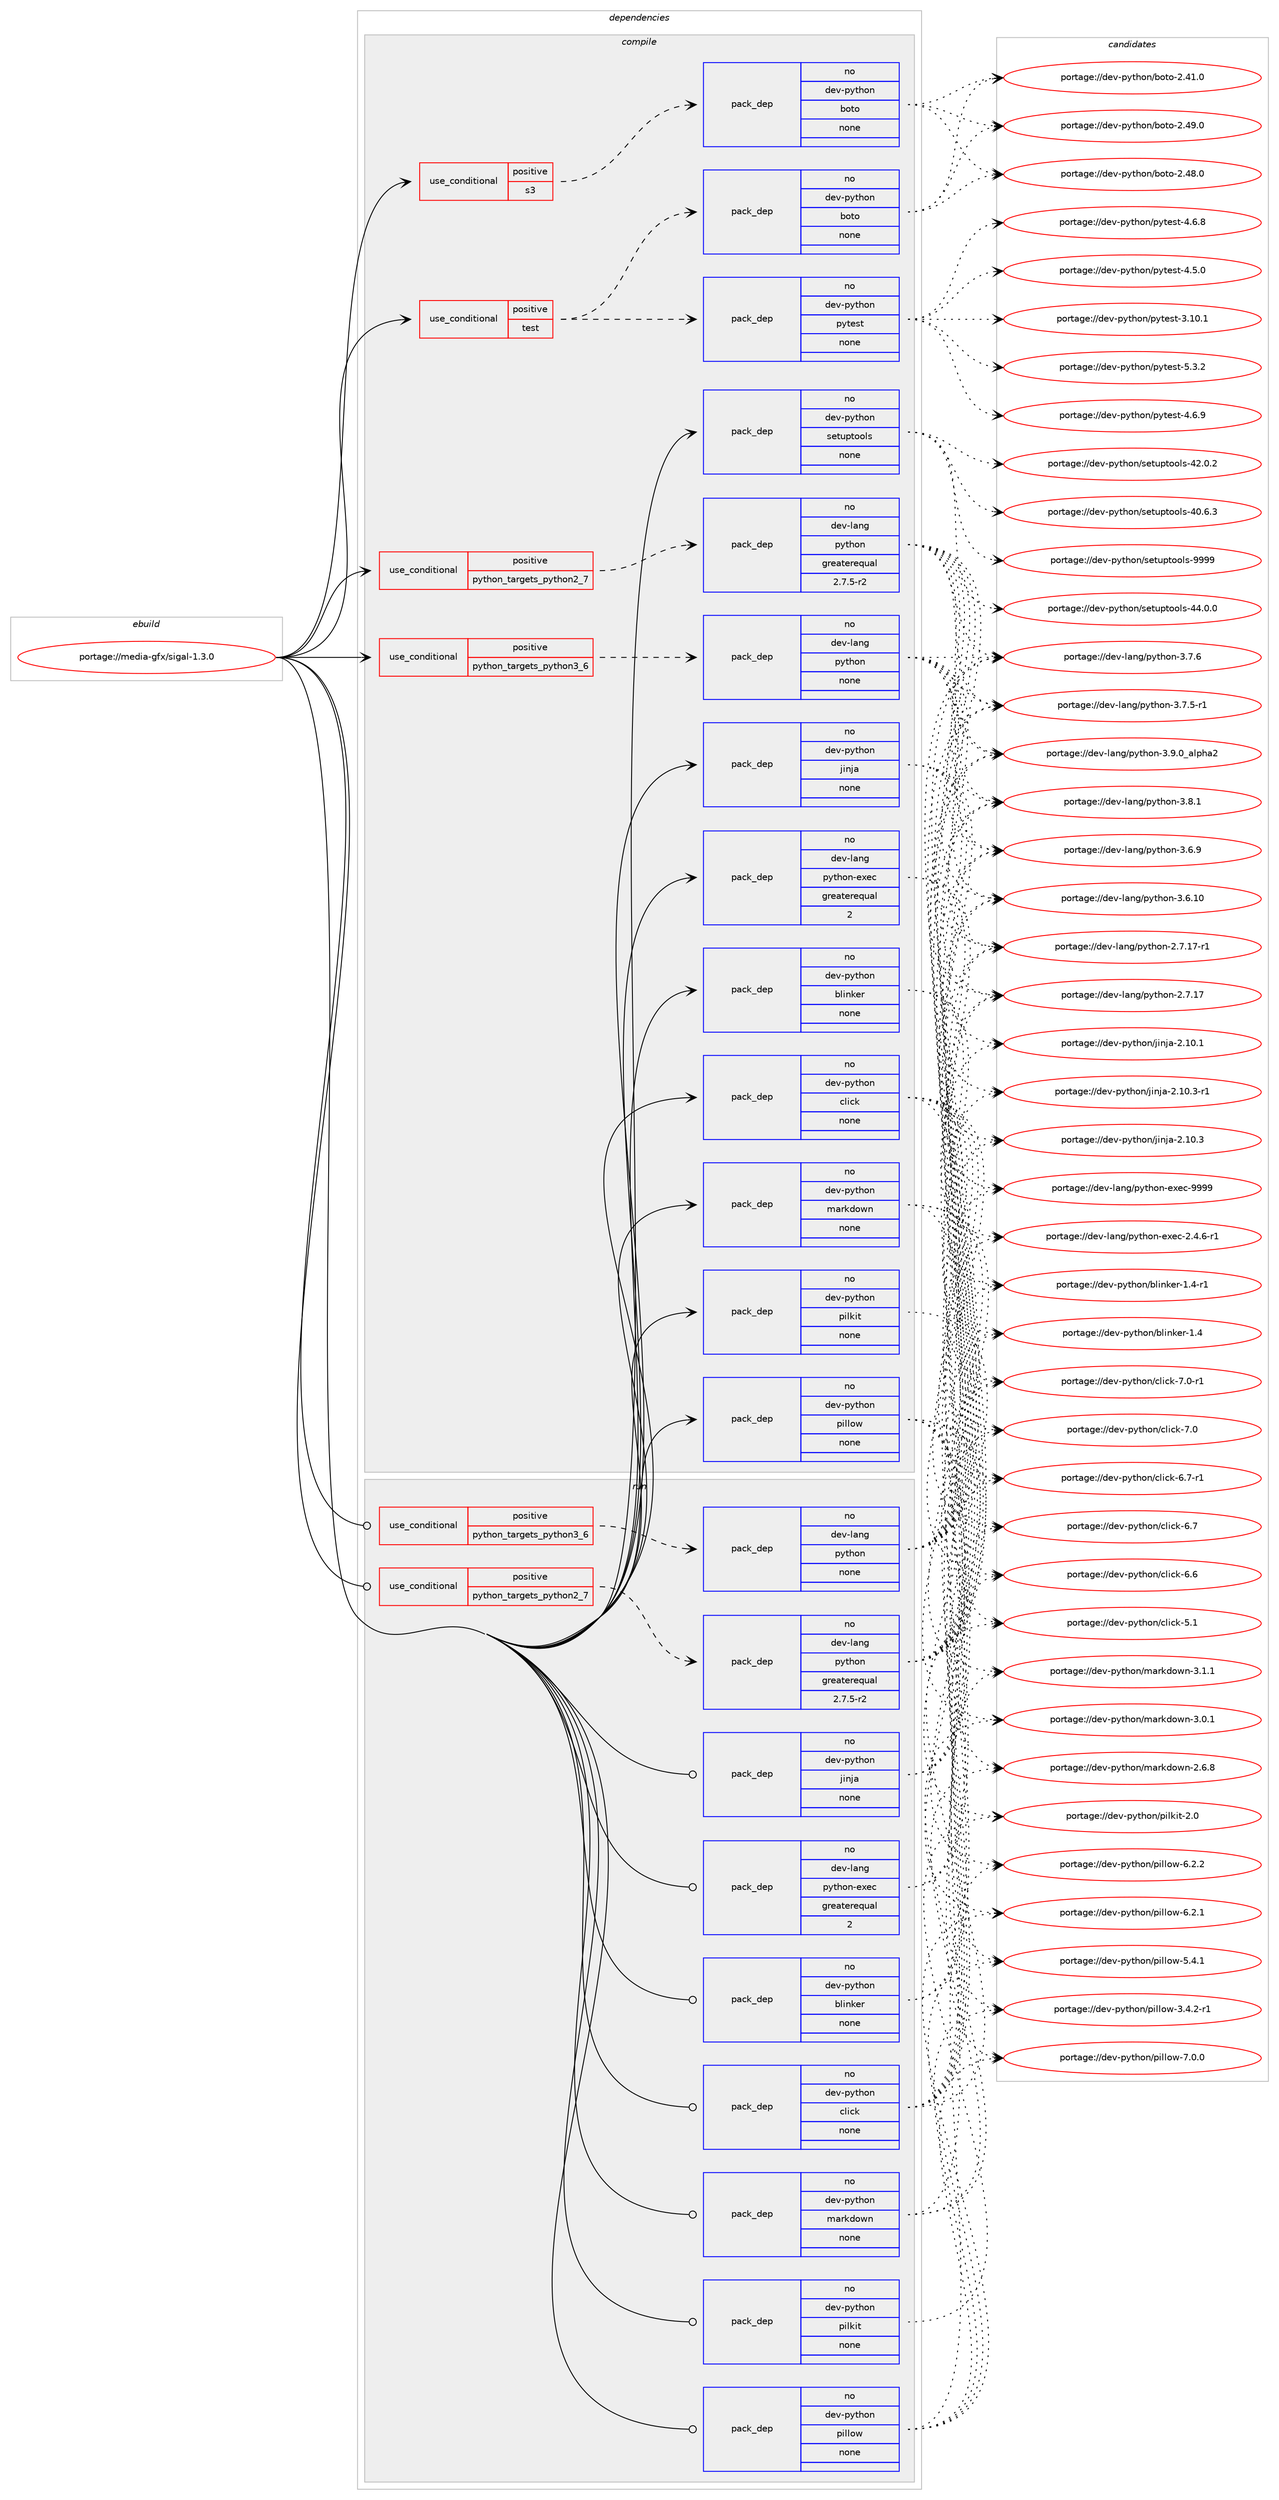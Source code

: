 digraph prolog {

# *************
# Graph options
# *************

newrank=true;
concentrate=true;
compound=true;
graph [rankdir=LR,fontname=Helvetica,fontsize=10,ranksep=1.5];#, ranksep=2.5, nodesep=0.2];
edge  [arrowhead=vee];
node  [fontname=Helvetica,fontsize=10];

# **********
# The ebuild
# **********

subgraph cluster_leftcol {
color=gray;
rank=same;
label=<<i>ebuild</i>>;
id [label="portage://media-gfx/sigal-1.3.0", color=red, width=4, href="../media-gfx/sigal-1.3.0.svg"];
}

# ****************
# The dependencies
# ****************

subgraph cluster_midcol {
color=gray;
label=<<i>dependencies</i>>;
subgraph cluster_compile {
fillcolor="#eeeeee";
style=filled;
label=<<i>compile</i>>;
subgraph cond49996 {
dependency217804 [label=<<TABLE BORDER="0" CELLBORDER="1" CELLSPACING="0" CELLPADDING="4"><TR><TD ROWSPAN="3" CELLPADDING="10">use_conditional</TD></TR><TR><TD>positive</TD></TR><TR><TD>python_targets_python2_7</TD></TR></TABLE>>, shape=none, color=red];
subgraph pack164433 {
dependency217805 [label=<<TABLE BORDER="0" CELLBORDER="1" CELLSPACING="0" CELLPADDING="4" WIDTH="220"><TR><TD ROWSPAN="6" CELLPADDING="30">pack_dep</TD></TR><TR><TD WIDTH="110">no</TD></TR><TR><TD>dev-lang</TD></TR><TR><TD>python</TD></TR><TR><TD>greaterequal</TD></TR><TR><TD>2.7.5-r2</TD></TR></TABLE>>, shape=none, color=blue];
}
dependency217804:e -> dependency217805:w [weight=20,style="dashed",arrowhead="vee"];
}
id:e -> dependency217804:w [weight=20,style="solid",arrowhead="vee"];
subgraph cond49997 {
dependency217806 [label=<<TABLE BORDER="0" CELLBORDER="1" CELLSPACING="0" CELLPADDING="4"><TR><TD ROWSPAN="3" CELLPADDING="10">use_conditional</TD></TR><TR><TD>positive</TD></TR><TR><TD>python_targets_python3_6</TD></TR></TABLE>>, shape=none, color=red];
subgraph pack164434 {
dependency217807 [label=<<TABLE BORDER="0" CELLBORDER="1" CELLSPACING="0" CELLPADDING="4" WIDTH="220"><TR><TD ROWSPAN="6" CELLPADDING="30">pack_dep</TD></TR><TR><TD WIDTH="110">no</TD></TR><TR><TD>dev-lang</TD></TR><TR><TD>python</TD></TR><TR><TD>none</TD></TR><TR><TD></TD></TR></TABLE>>, shape=none, color=blue];
}
dependency217806:e -> dependency217807:w [weight=20,style="dashed",arrowhead="vee"];
}
id:e -> dependency217806:w [weight=20,style="solid",arrowhead="vee"];
subgraph cond49998 {
dependency217808 [label=<<TABLE BORDER="0" CELLBORDER="1" CELLSPACING="0" CELLPADDING="4"><TR><TD ROWSPAN="3" CELLPADDING="10">use_conditional</TD></TR><TR><TD>positive</TD></TR><TR><TD>s3</TD></TR></TABLE>>, shape=none, color=red];
subgraph pack164435 {
dependency217809 [label=<<TABLE BORDER="0" CELLBORDER="1" CELLSPACING="0" CELLPADDING="4" WIDTH="220"><TR><TD ROWSPAN="6" CELLPADDING="30">pack_dep</TD></TR><TR><TD WIDTH="110">no</TD></TR><TR><TD>dev-python</TD></TR><TR><TD>boto</TD></TR><TR><TD>none</TD></TR><TR><TD></TD></TR></TABLE>>, shape=none, color=blue];
}
dependency217808:e -> dependency217809:w [weight=20,style="dashed",arrowhead="vee"];
}
id:e -> dependency217808:w [weight=20,style="solid",arrowhead="vee"];
subgraph cond49999 {
dependency217810 [label=<<TABLE BORDER="0" CELLBORDER="1" CELLSPACING="0" CELLPADDING="4"><TR><TD ROWSPAN="3" CELLPADDING="10">use_conditional</TD></TR><TR><TD>positive</TD></TR><TR><TD>test</TD></TR></TABLE>>, shape=none, color=red];
subgraph pack164436 {
dependency217811 [label=<<TABLE BORDER="0" CELLBORDER="1" CELLSPACING="0" CELLPADDING="4" WIDTH="220"><TR><TD ROWSPAN="6" CELLPADDING="30">pack_dep</TD></TR><TR><TD WIDTH="110">no</TD></TR><TR><TD>dev-python</TD></TR><TR><TD>boto</TD></TR><TR><TD>none</TD></TR><TR><TD></TD></TR></TABLE>>, shape=none, color=blue];
}
dependency217810:e -> dependency217811:w [weight=20,style="dashed",arrowhead="vee"];
subgraph pack164437 {
dependency217812 [label=<<TABLE BORDER="0" CELLBORDER="1" CELLSPACING="0" CELLPADDING="4" WIDTH="220"><TR><TD ROWSPAN="6" CELLPADDING="30">pack_dep</TD></TR><TR><TD WIDTH="110">no</TD></TR><TR><TD>dev-python</TD></TR><TR><TD>pytest</TD></TR><TR><TD>none</TD></TR><TR><TD></TD></TR></TABLE>>, shape=none, color=blue];
}
dependency217810:e -> dependency217812:w [weight=20,style="dashed",arrowhead="vee"];
}
id:e -> dependency217810:w [weight=20,style="solid",arrowhead="vee"];
subgraph pack164438 {
dependency217813 [label=<<TABLE BORDER="0" CELLBORDER="1" CELLSPACING="0" CELLPADDING="4" WIDTH="220"><TR><TD ROWSPAN="6" CELLPADDING="30">pack_dep</TD></TR><TR><TD WIDTH="110">no</TD></TR><TR><TD>dev-lang</TD></TR><TR><TD>python-exec</TD></TR><TR><TD>greaterequal</TD></TR><TR><TD>2</TD></TR></TABLE>>, shape=none, color=blue];
}
id:e -> dependency217813:w [weight=20,style="solid",arrowhead="vee"];
subgraph pack164439 {
dependency217814 [label=<<TABLE BORDER="0" CELLBORDER="1" CELLSPACING="0" CELLPADDING="4" WIDTH="220"><TR><TD ROWSPAN="6" CELLPADDING="30">pack_dep</TD></TR><TR><TD WIDTH="110">no</TD></TR><TR><TD>dev-python</TD></TR><TR><TD>blinker</TD></TR><TR><TD>none</TD></TR><TR><TD></TD></TR></TABLE>>, shape=none, color=blue];
}
id:e -> dependency217814:w [weight=20,style="solid",arrowhead="vee"];
subgraph pack164440 {
dependency217815 [label=<<TABLE BORDER="0" CELLBORDER="1" CELLSPACING="0" CELLPADDING="4" WIDTH="220"><TR><TD ROWSPAN="6" CELLPADDING="30">pack_dep</TD></TR><TR><TD WIDTH="110">no</TD></TR><TR><TD>dev-python</TD></TR><TR><TD>click</TD></TR><TR><TD>none</TD></TR><TR><TD></TD></TR></TABLE>>, shape=none, color=blue];
}
id:e -> dependency217815:w [weight=20,style="solid",arrowhead="vee"];
subgraph pack164441 {
dependency217816 [label=<<TABLE BORDER="0" CELLBORDER="1" CELLSPACING="0" CELLPADDING="4" WIDTH="220"><TR><TD ROWSPAN="6" CELLPADDING="30">pack_dep</TD></TR><TR><TD WIDTH="110">no</TD></TR><TR><TD>dev-python</TD></TR><TR><TD>jinja</TD></TR><TR><TD>none</TD></TR><TR><TD></TD></TR></TABLE>>, shape=none, color=blue];
}
id:e -> dependency217816:w [weight=20,style="solid",arrowhead="vee"];
subgraph pack164442 {
dependency217817 [label=<<TABLE BORDER="0" CELLBORDER="1" CELLSPACING="0" CELLPADDING="4" WIDTH="220"><TR><TD ROWSPAN="6" CELLPADDING="30">pack_dep</TD></TR><TR><TD WIDTH="110">no</TD></TR><TR><TD>dev-python</TD></TR><TR><TD>markdown</TD></TR><TR><TD>none</TD></TR><TR><TD></TD></TR></TABLE>>, shape=none, color=blue];
}
id:e -> dependency217817:w [weight=20,style="solid",arrowhead="vee"];
subgraph pack164443 {
dependency217818 [label=<<TABLE BORDER="0" CELLBORDER="1" CELLSPACING="0" CELLPADDING="4" WIDTH="220"><TR><TD ROWSPAN="6" CELLPADDING="30">pack_dep</TD></TR><TR><TD WIDTH="110">no</TD></TR><TR><TD>dev-python</TD></TR><TR><TD>pilkit</TD></TR><TR><TD>none</TD></TR><TR><TD></TD></TR></TABLE>>, shape=none, color=blue];
}
id:e -> dependency217818:w [weight=20,style="solid",arrowhead="vee"];
subgraph pack164444 {
dependency217819 [label=<<TABLE BORDER="0" CELLBORDER="1" CELLSPACING="0" CELLPADDING="4" WIDTH="220"><TR><TD ROWSPAN="6" CELLPADDING="30">pack_dep</TD></TR><TR><TD WIDTH="110">no</TD></TR><TR><TD>dev-python</TD></TR><TR><TD>pillow</TD></TR><TR><TD>none</TD></TR><TR><TD></TD></TR></TABLE>>, shape=none, color=blue];
}
id:e -> dependency217819:w [weight=20,style="solid",arrowhead="vee"];
subgraph pack164445 {
dependency217820 [label=<<TABLE BORDER="0" CELLBORDER="1" CELLSPACING="0" CELLPADDING="4" WIDTH="220"><TR><TD ROWSPAN="6" CELLPADDING="30">pack_dep</TD></TR><TR><TD WIDTH="110">no</TD></TR><TR><TD>dev-python</TD></TR><TR><TD>setuptools</TD></TR><TR><TD>none</TD></TR><TR><TD></TD></TR></TABLE>>, shape=none, color=blue];
}
id:e -> dependency217820:w [weight=20,style="solid",arrowhead="vee"];
}
subgraph cluster_compileandrun {
fillcolor="#eeeeee";
style=filled;
label=<<i>compile and run</i>>;
}
subgraph cluster_run {
fillcolor="#eeeeee";
style=filled;
label=<<i>run</i>>;
subgraph cond50000 {
dependency217821 [label=<<TABLE BORDER="0" CELLBORDER="1" CELLSPACING="0" CELLPADDING="4"><TR><TD ROWSPAN="3" CELLPADDING="10">use_conditional</TD></TR><TR><TD>positive</TD></TR><TR><TD>python_targets_python2_7</TD></TR></TABLE>>, shape=none, color=red];
subgraph pack164446 {
dependency217822 [label=<<TABLE BORDER="0" CELLBORDER="1" CELLSPACING="0" CELLPADDING="4" WIDTH="220"><TR><TD ROWSPAN="6" CELLPADDING="30">pack_dep</TD></TR><TR><TD WIDTH="110">no</TD></TR><TR><TD>dev-lang</TD></TR><TR><TD>python</TD></TR><TR><TD>greaterequal</TD></TR><TR><TD>2.7.5-r2</TD></TR></TABLE>>, shape=none, color=blue];
}
dependency217821:e -> dependency217822:w [weight=20,style="dashed",arrowhead="vee"];
}
id:e -> dependency217821:w [weight=20,style="solid",arrowhead="odot"];
subgraph cond50001 {
dependency217823 [label=<<TABLE BORDER="0" CELLBORDER="1" CELLSPACING="0" CELLPADDING="4"><TR><TD ROWSPAN="3" CELLPADDING="10">use_conditional</TD></TR><TR><TD>positive</TD></TR><TR><TD>python_targets_python3_6</TD></TR></TABLE>>, shape=none, color=red];
subgraph pack164447 {
dependency217824 [label=<<TABLE BORDER="0" CELLBORDER="1" CELLSPACING="0" CELLPADDING="4" WIDTH="220"><TR><TD ROWSPAN="6" CELLPADDING="30">pack_dep</TD></TR><TR><TD WIDTH="110">no</TD></TR><TR><TD>dev-lang</TD></TR><TR><TD>python</TD></TR><TR><TD>none</TD></TR><TR><TD></TD></TR></TABLE>>, shape=none, color=blue];
}
dependency217823:e -> dependency217824:w [weight=20,style="dashed",arrowhead="vee"];
}
id:e -> dependency217823:w [weight=20,style="solid",arrowhead="odot"];
subgraph pack164448 {
dependency217825 [label=<<TABLE BORDER="0" CELLBORDER="1" CELLSPACING="0" CELLPADDING="4" WIDTH="220"><TR><TD ROWSPAN="6" CELLPADDING="30">pack_dep</TD></TR><TR><TD WIDTH="110">no</TD></TR><TR><TD>dev-lang</TD></TR><TR><TD>python-exec</TD></TR><TR><TD>greaterequal</TD></TR><TR><TD>2</TD></TR></TABLE>>, shape=none, color=blue];
}
id:e -> dependency217825:w [weight=20,style="solid",arrowhead="odot"];
subgraph pack164449 {
dependency217826 [label=<<TABLE BORDER="0" CELLBORDER="1" CELLSPACING="0" CELLPADDING="4" WIDTH="220"><TR><TD ROWSPAN="6" CELLPADDING="30">pack_dep</TD></TR><TR><TD WIDTH="110">no</TD></TR><TR><TD>dev-python</TD></TR><TR><TD>blinker</TD></TR><TR><TD>none</TD></TR><TR><TD></TD></TR></TABLE>>, shape=none, color=blue];
}
id:e -> dependency217826:w [weight=20,style="solid",arrowhead="odot"];
subgraph pack164450 {
dependency217827 [label=<<TABLE BORDER="0" CELLBORDER="1" CELLSPACING="0" CELLPADDING="4" WIDTH="220"><TR><TD ROWSPAN="6" CELLPADDING="30">pack_dep</TD></TR><TR><TD WIDTH="110">no</TD></TR><TR><TD>dev-python</TD></TR><TR><TD>click</TD></TR><TR><TD>none</TD></TR><TR><TD></TD></TR></TABLE>>, shape=none, color=blue];
}
id:e -> dependency217827:w [weight=20,style="solid",arrowhead="odot"];
subgraph pack164451 {
dependency217828 [label=<<TABLE BORDER="0" CELLBORDER="1" CELLSPACING="0" CELLPADDING="4" WIDTH="220"><TR><TD ROWSPAN="6" CELLPADDING="30">pack_dep</TD></TR><TR><TD WIDTH="110">no</TD></TR><TR><TD>dev-python</TD></TR><TR><TD>jinja</TD></TR><TR><TD>none</TD></TR><TR><TD></TD></TR></TABLE>>, shape=none, color=blue];
}
id:e -> dependency217828:w [weight=20,style="solid",arrowhead="odot"];
subgraph pack164452 {
dependency217829 [label=<<TABLE BORDER="0" CELLBORDER="1" CELLSPACING="0" CELLPADDING="4" WIDTH="220"><TR><TD ROWSPAN="6" CELLPADDING="30">pack_dep</TD></TR><TR><TD WIDTH="110">no</TD></TR><TR><TD>dev-python</TD></TR><TR><TD>markdown</TD></TR><TR><TD>none</TD></TR><TR><TD></TD></TR></TABLE>>, shape=none, color=blue];
}
id:e -> dependency217829:w [weight=20,style="solid",arrowhead="odot"];
subgraph pack164453 {
dependency217830 [label=<<TABLE BORDER="0" CELLBORDER="1" CELLSPACING="0" CELLPADDING="4" WIDTH="220"><TR><TD ROWSPAN="6" CELLPADDING="30">pack_dep</TD></TR><TR><TD WIDTH="110">no</TD></TR><TR><TD>dev-python</TD></TR><TR><TD>pilkit</TD></TR><TR><TD>none</TD></TR><TR><TD></TD></TR></TABLE>>, shape=none, color=blue];
}
id:e -> dependency217830:w [weight=20,style="solid",arrowhead="odot"];
subgraph pack164454 {
dependency217831 [label=<<TABLE BORDER="0" CELLBORDER="1" CELLSPACING="0" CELLPADDING="4" WIDTH="220"><TR><TD ROWSPAN="6" CELLPADDING="30">pack_dep</TD></TR><TR><TD WIDTH="110">no</TD></TR><TR><TD>dev-python</TD></TR><TR><TD>pillow</TD></TR><TR><TD>none</TD></TR><TR><TD></TD></TR></TABLE>>, shape=none, color=blue];
}
id:e -> dependency217831:w [weight=20,style="solid",arrowhead="odot"];
}
}

# **************
# The candidates
# **************

subgraph cluster_choices {
rank=same;
color=gray;
label=<<i>candidates</i>>;

subgraph choice164433 {
color=black;
nodesep=1;
choice10010111845108971101034711212111610411111045514657464895971081121049750 [label="portage://dev-lang/python-3.9.0_alpha2", color=red, width=4,href="../dev-lang/python-3.9.0_alpha2.svg"];
choice100101118451089711010347112121116104111110455146564649 [label="portage://dev-lang/python-3.8.1", color=red, width=4,href="../dev-lang/python-3.8.1.svg"];
choice100101118451089711010347112121116104111110455146554654 [label="portage://dev-lang/python-3.7.6", color=red, width=4,href="../dev-lang/python-3.7.6.svg"];
choice1001011184510897110103471121211161041111104551465546534511449 [label="portage://dev-lang/python-3.7.5-r1", color=red, width=4,href="../dev-lang/python-3.7.5-r1.svg"];
choice100101118451089711010347112121116104111110455146544657 [label="portage://dev-lang/python-3.6.9", color=red, width=4,href="../dev-lang/python-3.6.9.svg"];
choice10010111845108971101034711212111610411111045514654464948 [label="portage://dev-lang/python-3.6.10", color=red, width=4,href="../dev-lang/python-3.6.10.svg"];
choice100101118451089711010347112121116104111110455046554649554511449 [label="portage://dev-lang/python-2.7.17-r1", color=red, width=4,href="../dev-lang/python-2.7.17-r1.svg"];
choice10010111845108971101034711212111610411111045504655464955 [label="portage://dev-lang/python-2.7.17", color=red, width=4,href="../dev-lang/python-2.7.17.svg"];
dependency217805:e -> choice10010111845108971101034711212111610411111045514657464895971081121049750:w [style=dotted,weight="100"];
dependency217805:e -> choice100101118451089711010347112121116104111110455146564649:w [style=dotted,weight="100"];
dependency217805:e -> choice100101118451089711010347112121116104111110455146554654:w [style=dotted,weight="100"];
dependency217805:e -> choice1001011184510897110103471121211161041111104551465546534511449:w [style=dotted,weight="100"];
dependency217805:e -> choice100101118451089711010347112121116104111110455146544657:w [style=dotted,weight="100"];
dependency217805:e -> choice10010111845108971101034711212111610411111045514654464948:w [style=dotted,weight="100"];
dependency217805:e -> choice100101118451089711010347112121116104111110455046554649554511449:w [style=dotted,weight="100"];
dependency217805:e -> choice10010111845108971101034711212111610411111045504655464955:w [style=dotted,weight="100"];
}
subgraph choice164434 {
color=black;
nodesep=1;
choice10010111845108971101034711212111610411111045514657464895971081121049750 [label="portage://dev-lang/python-3.9.0_alpha2", color=red, width=4,href="../dev-lang/python-3.9.0_alpha2.svg"];
choice100101118451089711010347112121116104111110455146564649 [label="portage://dev-lang/python-3.8.1", color=red, width=4,href="../dev-lang/python-3.8.1.svg"];
choice100101118451089711010347112121116104111110455146554654 [label="portage://dev-lang/python-3.7.6", color=red, width=4,href="../dev-lang/python-3.7.6.svg"];
choice1001011184510897110103471121211161041111104551465546534511449 [label="portage://dev-lang/python-3.7.5-r1", color=red, width=4,href="../dev-lang/python-3.7.5-r1.svg"];
choice100101118451089711010347112121116104111110455146544657 [label="portage://dev-lang/python-3.6.9", color=red, width=4,href="../dev-lang/python-3.6.9.svg"];
choice10010111845108971101034711212111610411111045514654464948 [label="portage://dev-lang/python-3.6.10", color=red, width=4,href="../dev-lang/python-3.6.10.svg"];
choice100101118451089711010347112121116104111110455046554649554511449 [label="portage://dev-lang/python-2.7.17-r1", color=red, width=4,href="../dev-lang/python-2.7.17-r1.svg"];
choice10010111845108971101034711212111610411111045504655464955 [label="portage://dev-lang/python-2.7.17", color=red, width=4,href="../dev-lang/python-2.7.17.svg"];
dependency217807:e -> choice10010111845108971101034711212111610411111045514657464895971081121049750:w [style=dotted,weight="100"];
dependency217807:e -> choice100101118451089711010347112121116104111110455146564649:w [style=dotted,weight="100"];
dependency217807:e -> choice100101118451089711010347112121116104111110455146554654:w [style=dotted,weight="100"];
dependency217807:e -> choice1001011184510897110103471121211161041111104551465546534511449:w [style=dotted,weight="100"];
dependency217807:e -> choice100101118451089711010347112121116104111110455146544657:w [style=dotted,weight="100"];
dependency217807:e -> choice10010111845108971101034711212111610411111045514654464948:w [style=dotted,weight="100"];
dependency217807:e -> choice100101118451089711010347112121116104111110455046554649554511449:w [style=dotted,weight="100"];
dependency217807:e -> choice10010111845108971101034711212111610411111045504655464955:w [style=dotted,weight="100"];
}
subgraph choice164435 {
color=black;
nodesep=1;
choice10010111845112121116104111110479811111611145504652574648 [label="portage://dev-python/boto-2.49.0", color=red, width=4,href="../dev-python/boto-2.49.0.svg"];
choice10010111845112121116104111110479811111611145504652564648 [label="portage://dev-python/boto-2.48.0", color=red, width=4,href="../dev-python/boto-2.48.0.svg"];
choice10010111845112121116104111110479811111611145504652494648 [label="portage://dev-python/boto-2.41.0", color=red, width=4,href="../dev-python/boto-2.41.0.svg"];
dependency217809:e -> choice10010111845112121116104111110479811111611145504652574648:w [style=dotted,weight="100"];
dependency217809:e -> choice10010111845112121116104111110479811111611145504652564648:w [style=dotted,weight="100"];
dependency217809:e -> choice10010111845112121116104111110479811111611145504652494648:w [style=dotted,weight="100"];
}
subgraph choice164436 {
color=black;
nodesep=1;
choice10010111845112121116104111110479811111611145504652574648 [label="portage://dev-python/boto-2.49.0", color=red, width=4,href="../dev-python/boto-2.49.0.svg"];
choice10010111845112121116104111110479811111611145504652564648 [label="portage://dev-python/boto-2.48.0", color=red, width=4,href="../dev-python/boto-2.48.0.svg"];
choice10010111845112121116104111110479811111611145504652494648 [label="portage://dev-python/boto-2.41.0", color=red, width=4,href="../dev-python/boto-2.41.0.svg"];
dependency217811:e -> choice10010111845112121116104111110479811111611145504652574648:w [style=dotted,weight="100"];
dependency217811:e -> choice10010111845112121116104111110479811111611145504652564648:w [style=dotted,weight="100"];
dependency217811:e -> choice10010111845112121116104111110479811111611145504652494648:w [style=dotted,weight="100"];
}
subgraph choice164437 {
color=black;
nodesep=1;
choice1001011184511212111610411111047112121116101115116455346514650 [label="portage://dev-python/pytest-5.3.2", color=red, width=4,href="../dev-python/pytest-5.3.2.svg"];
choice1001011184511212111610411111047112121116101115116455246544657 [label="portage://dev-python/pytest-4.6.9", color=red, width=4,href="../dev-python/pytest-4.6.9.svg"];
choice1001011184511212111610411111047112121116101115116455246544656 [label="portage://dev-python/pytest-4.6.8", color=red, width=4,href="../dev-python/pytest-4.6.8.svg"];
choice1001011184511212111610411111047112121116101115116455246534648 [label="portage://dev-python/pytest-4.5.0", color=red, width=4,href="../dev-python/pytest-4.5.0.svg"];
choice100101118451121211161041111104711212111610111511645514649484649 [label="portage://dev-python/pytest-3.10.1", color=red, width=4,href="../dev-python/pytest-3.10.1.svg"];
dependency217812:e -> choice1001011184511212111610411111047112121116101115116455346514650:w [style=dotted,weight="100"];
dependency217812:e -> choice1001011184511212111610411111047112121116101115116455246544657:w [style=dotted,weight="100"];
dependency217812:e -> choice1001011184511212111610411111047112121116101115116455246544656:w [style=dotted,weight="100"];
dependency217812:e -> choice1001011184511212111610411111047112121116101115116455246534648:w [style=dotted,weight="100"];
dependency217812:e -> choice100101118451121211161041111104711212111610111511645514649484649:w [style=dotted,weight="100"];
}
subgraph choice164438 {
color=black;
nodesep=1;
choice10010111845108971101034711212111610411111045101120101994557575757 [label="portage://dev-lang/python-exec-9999", color=red, width=4,href="../dev-lang/python-exec-9999.svg"];
choice10010111845108971101034711212111610411111045101120101994550465246544511449 [label="portage://dev-lang/python-exec-2.4.6-r1", color=red, width=4,href="../dev-lang/python-exec-2.4.6-r1.svg"];
dependency217813:e -> choice10010111845108971101034711212111610411111045101120101994557575757:w [style=dotted,weight="100"];
dependency217813:e -> choice10010111845108971101034711212111610411111045101120101994550465246544511449:w [style=dotted,weight="100"];
}
subgraph choice164439 {
color=black;
nodesep=1;
choice100101118451121211161041111104798108105110107101114454946524511449 [label="portage://dev-python/blinker-1.4-r1", color=red, width=4,href="../dev-python/blinker-1.4-r1.svg"];
choice10010111845112121116104111110479810810511010710111445494652 [label="portage://dev-python/blinker-1.4", color=red, width=4,href="../dev-python/blinker-1.4.svg"];
dependency217814:e -> choice100101118451121211161041111104798108105110107101114454946524511449:w [style=dotted,weight="100"];
dependency217814:e -> choice10010111845112121116104111110479810810511010710111445494652:w [style=dotted,weight="100"];
}
subgraph choice164440 {
color=black;
nodesep=1;
choice10010111845112121116104111110479910810599107455546484511449 [label="portage://dev-python/click-7.0-r1", color=red, width=4,href="../dev-python/click-7.0-r1.svg"];
choice1001011184511212111610411111047991081059910745554648 [label="portage://dev-python/click-7.0", color=red, width=4,href="../dev-python/click-7.0.svg"];
choice10010111845112121116104111110479910810599107455446554511449 [label="portage://dev-python/click-6.7-r1", color=red, width=4,href="../dev-python/click-6.7-r1.svg"];
choice1001011184511212111610411111047991081059910745544655 [label="portage://dev-python/click-6.7", color=red, width=4,href="../dev-python/click-6.7.svg"];
choice1001011184511212111610411111047991081059910745544654 [label="portage://dev-python/click-6.6", color=red, width=4,href="../dev-python/click-6.6.svg"];
choice1001011184511212111610411111047991081059910745534649 [label="portage://dev-python/click-5.1", color=red, width=4,href="../dev-python/click-5.1.svg"];
dependency217815:e -> choice10010111845112121116104111110479910810599107455546484511449:w [style=dotted,weight="100"];
dependency217815:e -> choice1001011184511212111610411111047991081059910745554648:w [style=dotted,weight="100"];
dependency217815:e -> choice10010111845112121116104111110479910810599107455446554511449:w [style=dotted,weight="100"];
dependency217815:e -> choice1001011184511212111610411111047991081059910745544655:w [style=dotted,weight="100"];
dependency217815:e -> choice1001011184511212111610411111047991081059910745544654:w [style=dotted,weight="100"];
dependency217815:e -> choice1001011184511212111610411111047991081059910745534649:w [style=dotted,weight="100"];
}
subgraph choice164441 {
color=black;
nodesep=1;
choice100101118451121211161041111104710610511010697455046494846514511449 [label="portage://dev-python/jinja-2.10.3-r1", color=red, width=4,href="../dev-python/jinja-2.10.3-r1.svg"];
choice10010111845112121116104111110471061051101069745504649484651 [label="portage://dev-python/jinja-2.10.3", color=red, width=4,href="../dev-python/jinja-2.10.3.svg"];
choice10010111845112121116104111110471061051101069745504649484649 [label="portage://dev-python/jinja-2.10.1", color=red, width=4,href="../dev-python/jinja-2.10.1.svg"];
dependency217816:e -> choice100101118451121211161041111104710610511010697455046494846514511449:w [style=dotted,weight="100"];
dependency217816:e -> choice10010111845112121116104111110471061051101069745504649484651:w [style=dotted,weight="100"];
dependency217816:e -> choice10010111845112121116104111110471061051101069745504649484649:w [style=dotted,weight="100"];
}
subgraph choice164442 {
color=black;
nodesep=1;
choice100101118451121211161041111104710997114107100111119110455146494649 [label="portage://dev-python/markdown-3.1.1", color=red, width=4,href="../dev-python/markdown-3.1.1.svg"];
choice100101118451121211161041111104710997114107100111119110455146484649 [label="portage://dev-python/markdown-3.0.1", color=red, width=4,href="../dev-python/markdown-3.0.1.svg"];
choice100101118451121211161041111104710997114107100111119110455046544656 [label="portage://dev-python/markdown-2.6.8", color=red, width=4,href="../dev-python/markdown-2.6.8.svg"];
dependency217817:e -> choice100101118451121211161041111104710997114107100111119110455146494649:w [style=dotted,weight="100"];
dependency217817:e -> choice100101118451121211161041111104710997114107100111119110455146484649:w [style=dotted,weight="100"];
dependency217817:e -> choice100101118451121211161041111104710997114107100111119110455046544656:w [style=dotted,weight="100"];
}
subgraph choice164443 {
color=black;
nodesep=1;
choice100101118451121211161041111104711210510810710511645504648 [label="portage://dev-python/pilkit-2.0", color=red, width=4,href="../dev-python/pilkit-2.0.svg"];
dependency217818:e -> choice100101118451121211161041111104711210510810710511645504648:w [style=dotted,weight="100"];
}
subgraph choice164444 {
color=black;
nodesep=1;
choice1001011184511212111610411111047112105108108111119455546484648 [label="portage://dev-python/pillow-7.0.0", color=red, width=4,href="../dev-python/pillow-7.0.0.svg"];
choice1001011184511212111610411111047112105108108111119455446504650 [label="portage://dev-python/pillow-6.2.2", color=red, width=4,href="../dev-python/pillow-6.2.2.svg"];
choice1001011184511212111610411111047112105108108111119455446504649 [label="portage://dev-python/pillow-6.2.1", color=red, width=4,href="../dev-python/pillow-6.2.1.svg"];
choice1001011184511212111610411111047112105108108111119455346524649 [label="portage://dev-python/pillow-5.4.1", color=red, width=4,href="../dev-python/pillow-5.4.1.svg"];
choice10010111845112121116104111110471121051081081111194551465246504511449 [label="portage://dev-python/pillow-3.4.2-r1", color=red, width=4,href="../dev-python/pillow-3.4.2-r1.svg"];
dependency217819:e -> choice1001011184511212111610411111047112105108108111119455546484648:w [style=dotted,weight="100"];
dependency217819:e -> choice1001011184511212111610411111047112105108108111119455446504650:w [style=dotted,weight="100"];
dependency217819:e -> choice1001011184511212111610411111047112105108108111119455446504649:w [style=dotted,weight="100"];
dependency217819:e -> choice1001011184511212111610411111047112105108108111119455346524649:w [style=dotted,weight="100"];
dependency217819:e -> choice10010111845112121116104111110471121051081081111194551465246504511449:w [style=dotted,weight="100"];
}
subgraph choice164445 {
color=black;
nodesep=1;
choice10010111845112121116104111110471151011161171121161111111081154557575757 [label="portage://dev-python/setuptools-9999", color=red, width=4,href="../dev-python/setuptools-9999.svg"];
choice100101118451121211161041111104711510111611711211611111110811545525246484648 [label="portage://dev-python/setuptools-44.0.0", color=red, width=4,href="../dev-python/setuptools-44.0.0.svg"];
choice100101118451121211161041111104711510111611711211611111110811545525046484650 [label="portage://dev-python/setuptools-42.0.2", color=red, width=4,href="../dev-python/setuptools-42.0.2.svg"];
choice100101118451121211161041111104711510111611711211611111110811545524846544651 [label="portage://dev-python/setuptools-40.6.3", color=red, width=4,href="../dev-python/setuptools-40.6.3.svg"];
dependency217820:e -> choice10010111845112121116104111110471151011161171121161111111081154557575757:w [style=dotted,weight="100"];
dependency217820:e -> choice100101118451121211161041111104711510111611711211611111110811545525246484648:w [style=dotted,weight="100"];
dependency217820:e -> choice100101118451121211161041111104711510111611711211611111110811545525046484650:w [style=dotted,weight="100"];
dependency217820:e -> choice100101118451121211161041111104711510111611711211611111110811545524846544651:w [style=dotted,weight="100"];
}
subgraph choice164446 {
color=black;
nodesep=1;
choice10010111845108971101034711212111610411111045514657464895971081121049750 [label="portage://dev-lang/python-3.9.0_alpha2", color=red, width=4,href="../dev-lang/python-3.9.0_alpha2.svg"];
choice100101118451089711010347112121116104111110455146564649 [label="portage://dev-lang/python-3.8.1", color=red, width=4,href="../dev-lang/python-3.8.1.svg"];
choice100101118451089711010347112121116104111110455146554654 [label="portage://dev-lang/python-3.7.6", color=red, width=4,href="../dev-lang/python-3.7.6.svg"];
choice1001011184510897110103471121211161041111104551465546534511449 [label="portage://dev-lang/python-3.7.5-r1", color=red, width=4,href="../dev-lang/python-3.7.5-r1.svg"];
choice100101118451089711010347112121116104111110455146544657 [label="portage://dev-lang/python-3.6.9", color=red, width=4,href="../dev-lang/python-3.6.9.svg"];
choice10010111845108971101034711212111610411111045514654464948 [label="portage://dev-lang/python-3.6.10", color=red, width=4,href="../dev-lang/python-3.6.10.svg"];
choice100101118451089711010347112121116104111110455046554649554511449 [label="portage://dev-lang/python-2.7.17-r1", color=red, width=4,href="../dev-lang/python-2.7.17-r1.svg"];
choice10010111845108971101034711212111610411111045504655464955 [label="portage://dev-lang/python-2.7.17", color=red, width=4,href="../dev-lang/python-2.7.17.svg"];
dependency217822:e -> choice10010111845108971101034711212111610411111045514657464895971081121049750:w [style=dotted,weight="100"];
dependency217822:e -> choice100101118451089711010347112121116104111110455146564649:w [style=dotted,weight="100"];
dependency217822:e -> choice100101118451089711010347112121116104111110455146554654:w [style=dotted,weight="100"];
dependency217822:e -> choice1001011184510897110103471121211161041111104551465546534511449:w [style=dotted,weight="100"];
dependency217822:e -> choice100101118451089711010347112121116104111110455146544657:w [style=dotted,weight="100"];
dependency217822:e -> choice10010111845108971101034711212111610411111045514654464948:w [style=dotted,weight="100"];
dependency217822:e -> choice100101118451089711010347112121116104111110455046554649554511449:w [style=dotted,weight="100"];
dependency217822:e -> choice10010111845108971101034711212111610411111045504655464955:w [style=dotted,weight="100"];
}
subgraph choice164447 {
color=black;
nodesep=1;
choice10010111845108971101034711212111610411111045514657464895971081121049750 [label="portage://dev-lang/python-3.9.0_alpha2", color=red, width=4,href="../dev-lang/python-3.9.0_alpha2.svg"];
choice100101118451089711010347112121116104111110455146564649 [label="portage://dev-lang/python-3.8.1", color=red, width=4,href="../dev-lang/python-3.8.1.svg"];
choice100101118451089711010347112121116104111110455146554654 [label="portage://dev-lang/python-3.7.6", color=red, width=4,href="../dev-lang/python-3.7.6.svg"];
choice1001011184510897110103471121211161041111104551465546534511449 [label="portage://dev-lang/python-3.7.5-r1", color=red, width=4,href="../dev-lang/python-3.7.5-r1.svg"];
choice100101118451089711010347112121116104111110455146544657 [label="portage://dev-lang/python-3.6.9", color=red, width=4,href="../dev-lang/python-3.6.9.svg"];
choice10010111845108971101034711212111610411111045514654464948 [label="portage://dev-lang/python-3.6.10", color=red, width=4,href="../dev-lang/python-3.6.10.svg"];
choice100101118451089711010347112121116104111110455046554649554511449 [label="portage://dev-lang/python-2.7.17-r1", color=red, width=4,href="../dev-lang/python-2.7.17-r1.svg"];
choice10010111845108971101034711212111610411111045504655464955 [label="portage://dev-lang/python-2.7.17", color=red, width=4,href="../dev-lang/python-2.7.17.svg"];
dependency217824:e -> choice10010111845108971101034711212111610411111045514657464895971081121049750:w [style=dotted,weight="100"];
dependency217824:e -> choice100101118451089711010347112121116104111110455146564649:w [style=dotted,weight="100"];
dependency217824:e -> choice100101118451089711010347112121116104111110455146554654:w [style=dotted,weight="100"];
dependency217824:e -> choice1001011184510897110103471121211161041111104551465546534511449:w [style=dotted,weight="100"];
dependency217824:e -> choice100101118451089711010347112121116104111110455146544657:w [style=dotted,weight="100"];
dependency217824:e -> choice10010111845108971101034711212111610411111045514654464948:w [style=dotted,weight="100"];
dependency217824:e -> choice100101118451089711010347112121116104111110455046554649554511449:w [style=dotted,weight="100"];
dependency217824:e -> choice10010111845108971101034711212111610411111045504655464955:w [style=dotted,weight="100"];
}
subgraph choice164448 {
color=black;
nodesep=1;
choice10010111845108971101034711212111610411111045101120101994557575757 [label="portage://dev-lang/python-exec-9999", color=red, width=4,href="../dev-lang/python-exec-9999.svg"];
choice10010111845108971101034711212111610411111045101120101994550465246544511449 [label="portage://dev-lang/python-exec-2.4.6-r1", color=red, width=4,href="../dev-lang/python-exec-2.4.6-r1.svg"];
dependency217825:e -> choice10010111845108971101034711212111610411111045101120101994557575757:w [style=dotted,weight="100"];
dependency217825:e -> choice10010111845108971101034711212111610411111045101120101994550465246544511449:w [style=dotted,weight="100"];
}
subgraph choice164449 {
color=black;
nodesep=1;
choice100101118451121211161041111104798108105110107101114454946524511449 [label="portage://dev-python/blinker-1.4-r1", color=red, width=4,href="../dev-python/blinker-1.4-r1.svg"];
choice10010111845112121116104111110479810810511010710111445494652 [label="portage://dev-python/blinker-1.4", color=red, width=4,href="../dev-python/blinker-1.4.svg"];
dependency217826:e -> choice100101118451121211161041111104798108105110107101114454946524511449:w [style=dotted,weight="100"];
dependency217826:e -> choice10010111845112121116104111110479810810511010710111445494652:w [style=dotted,weight="100"];
}
subgraph choice164450 {
color=black;
nodesep=1;
choice10010111845112121116104111110479910810599107455546484511449 [label="portage://dev-python/click-7.0-r1", color=red, width=4,href="../dev-python/click-7.0-r1.svg"];
choice1001011184511212111610411111047991081059910745554648 [label="portage://dev-python/click-7.0", color=red, width=4,href="../dev-python/click-7.0.svg"];
choice10010111845112121116104111110479910810599107455446554511449 [label="portage://dev-python/click-6.7-r1", color=red, width=4,href="../dev-python/click-6.7-r1.svg"];
choice1001011184511212111610411111047991081059910745544655 [label="portage://dev-python/click-6.7", color=red, width=4,href="../dev-python/click-6.7.svg"];
choice1001011184511212111610411111047991081059910745544654 [label="portage://dev-python/click-6.6", color=red, width=4,href="../dev-python/click-6.6.svg"];
choice1001011184511212111610411111047991081059910745534649 [label="portage://dev-python/click-5.1", color=red, width=4,href="../dev-python/click-5.1.svg"];
dependency217827:e -> choice10010111845112121116104111110479910810599107455546484511449:w [style=dotted,weight="100"];
dependency217827:e -> choice1001011184511212111610411111047991081059910745554648:w [style=dotted,weight="100"];
dependency217827:e -> choice10010111845112121116104111110479910810599107455446554511449:w [style=dotted,weight="100"];
dependency217827:e -> choice1001011184511212111610411111047991081059910745544655:w [style=dotted,weight="100"];
dependency217827:e -> choice1001011184511212111610411111047991081059910745544654:w [style=dotted,weight="100"];
dependency217827:e -> choice1001011184511212111610411111047991081059910745534649:w [style=dotted,weight="100"];
}
subgraph choice164451 {
color=black;
nodesep=1;
choice100101118451121211161041111104710610511010697455046494846514511449 [label="portage://dev-python/jinja-2.10.3-r1", color=red, width=4,href="../dev-python/jinja-2.10.3-r1.svg"];
choice10010111845112121116104111110471061051101069745504649484651 [label="portage://dev-python/jinja-2.10.3", color=red, width=4,href="../dev-python/jinja-2.10.3.svg"];
choice10010111845112121116104111110471061051101069745504649484649 [label="portage://dev-python/jinja-2.10.1", color=red, width=4,href="../dev-python/jinja-2.10.1.svg"];
dependency217828:e -> choice100101118451121211161041111104710610511010697455046494846514511449:w [style=dotted,weight="100"];
dependency217828:e -> choice10010111845112121116104111110471061051101069745504649484651:w [style=dotted,weight="100"];
dependency217828:e -> choice10010111845112121116104111110471061051101069745504649484649:w [style=dotted,weight="100"];
}
subgraph choice164452 {
color=black;
nodesep=1;
choice100101118451121211161041111104710997114107100111119110455146494649 [label="portage://dev-python/markdown-3.1.1", color=red, width=4,href="../dev-python/markdown-3.1.1.svg"];
choice100101118451121211161041111104710997114107100111119110455146484649 [label="portage://dev-python/markdown-3.0.1", color=red, width=4,href="../dev-python/markdown-3.0.1.svg"];
choice100101118451121211161041111104710997114107100111119110455046544656 [label="portage://dev-python/markdown-2.6.8", color=red, width=4,href="../dev-python/markdown-2.6.8.svg"];
dependency217829:e -> choice100101118451121211161041111104710997114107100111119110455146494649:w [style=dotted,weight="100"];
dependency217829:e -> choice100101118451121211161041111104710997114107100111119110455146484649:w [style=dotted,weight="100"];
dependency217829:e -> choice100101118451121211161041111104710997114107100111119110455046544656:w [style=dotted,weight="100"];
}
subgraph choice164453 {
color=black;
nodesep=1;
choice100101118451121211161041111104711210510810710511645504648 [label="portage://dev-python/pilkit-2.0", color=red, width=4,href="../dev-python/pilkit-2.0.svg"];
dependency217830:e -> choice100101118451121211161041111104711210510810710511645504648:w [style=dotted,weight="100"];
}
subgraph choice164454 {
color=black;
nodesep=1;
choice1001011184511212111610411111047112105108108111119455546484648 [label="portage://dev-python/pillow-7.0.0", color=red, width=4,href="../dev-python/pillow-7.0.0.svg"];
choice1001011184511212111610411111047112105108108111119455446504650 [label="portage://dev-python/pillow-6.2.2", color=red, width=4,href="../dev-python/pillow-6.2.2.svg"];
choice1001011184511212111610411111047112105108108111119455446504649 [label="portage://dev-python/pillow-6.2.1", color=red, width=4,href="../dev-python/pillow-6.2.1.svg"];
choice1001011184511212111610411111047112105108108111119455346524649 [label="portage://dev-python/pillow-5.4.1", color=red, width=4,href="../dev-python/pillow-5.4.1.svg"];
choice10010111845112121116104111110471121051081081111194551465246504511449 [label="portage://dev-python/pillow-3.4.2-r1", color=red, width=4,href="../dev-python/pillow-3.4.2-r1.svg"];
dependency217831:e -> choice1001011184511212111610411111047112105108108111119455546484648:w [style=dotted,weight="100"];
dependency217831:e -> choice1001011184511212111610411111047112105108108111119455446504650:w [style=dotted,weight="100"];
dependency217831:e -> choice1001011184511212111610411111047112105108108111119455446504649:w [style=dotted,weight="100"];
dependency217831:e -> choice1001011184511212111610411111047112105108108111119455346524649:w [style=dotted,weight="100"];
dependency217831:e -> choice10010111845112121116104111110471121051081081111194551465246504511449:w [style=dotted,weight="100"];
}
}

}
